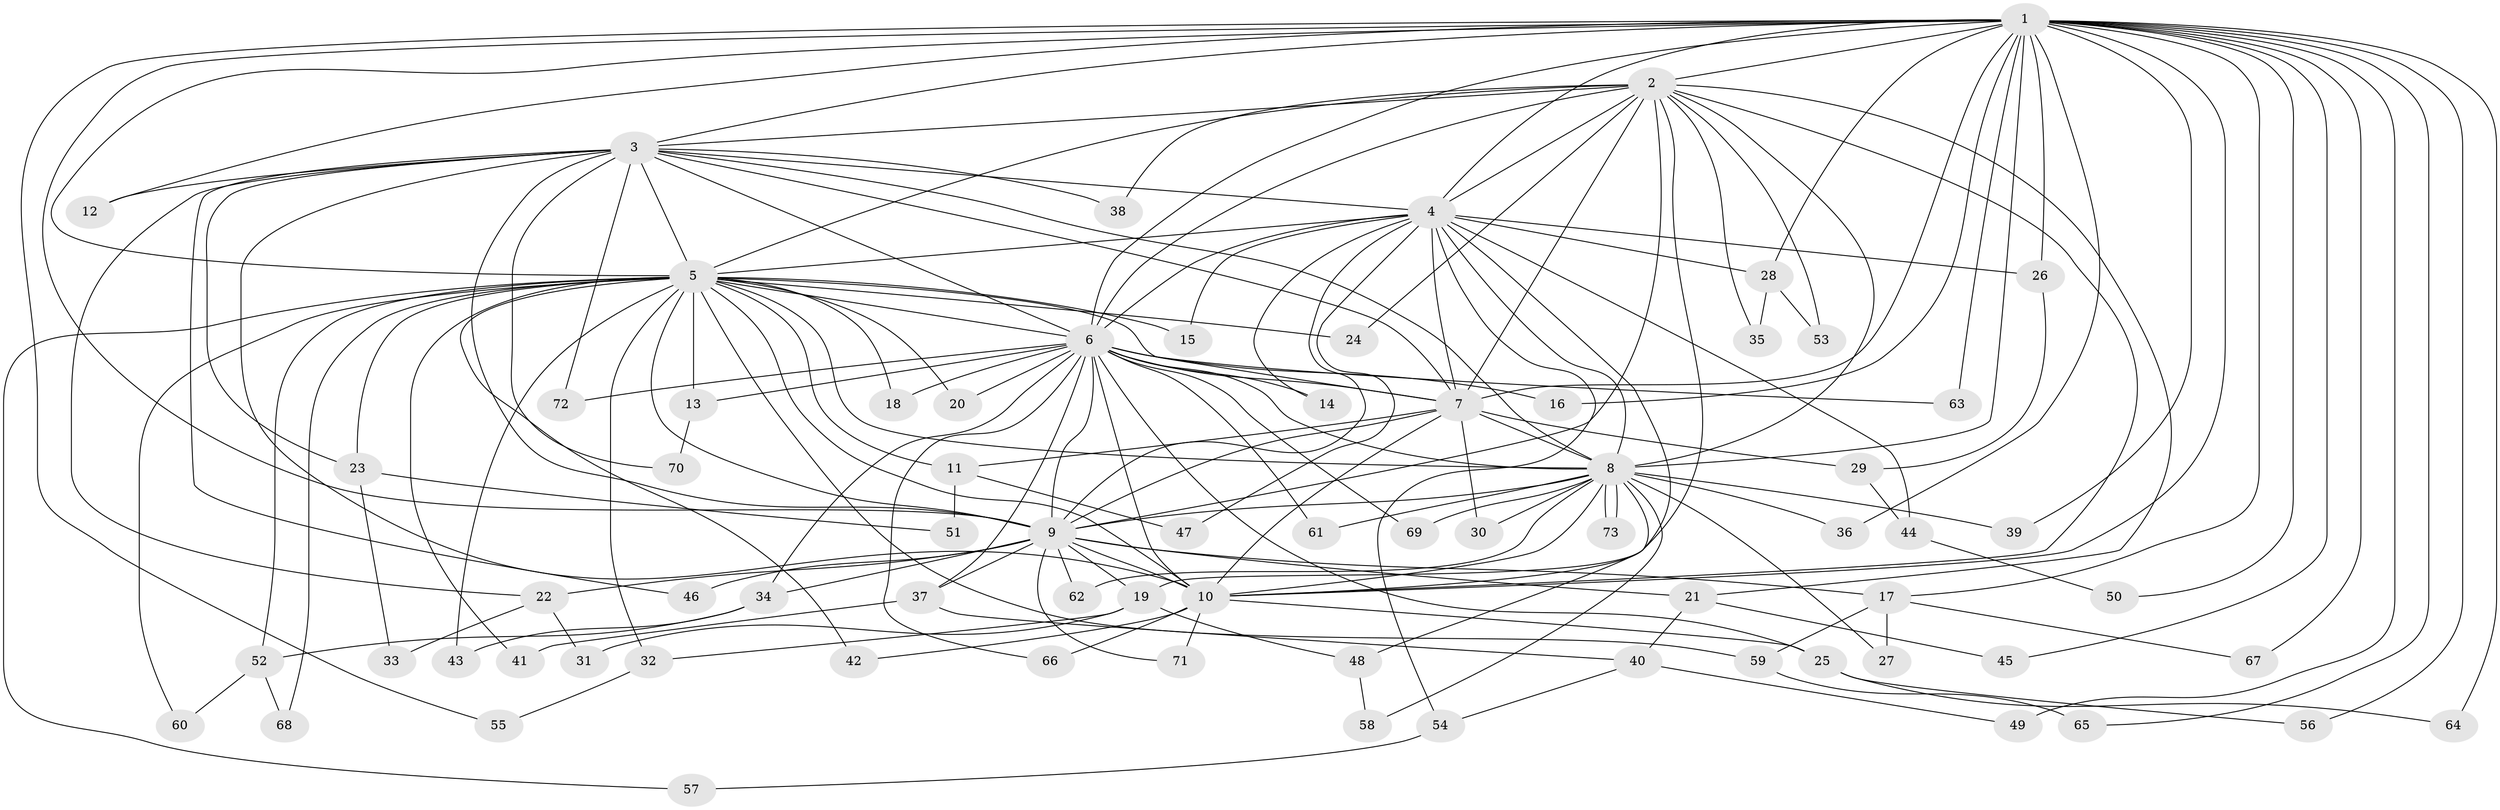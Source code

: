 // coarse degree distribution, {18: 0.034482758620689655, 12: 0.034482758620689655, 10: 0.06896551724137931, 14: 0.034482758620689655, 13: 0.06896551724137931, 16: 0.034482758620689655, 2: 0.4827586206896552, 4: 0.06896551724137931, 6: 0.034482758620689655, 3: 0.10344827586206896, 5: 0.034482758620689655}
// Generated by graph-tools (version 1.1) at 2025/17/03/04/25 18:17:33]
// undirected, 73 vertices, 171 edges
graph export_dot {
graph [start="1"]
  node [color=gray90,style=filled];
  1;
  2;
  3;
  4;
  5;
  6;
  7;
  8;
  9;
  10;
  11;
  12;
  13;
  14;
  15;
  16;
  17;
  18;
  19;
  20;
  21;
  22;
  23;
  24;
  25;
  26;
  27;
  28;
  29;
  30;
  31;
  32;
  33;
  34;
  35;
  36;
  37;
  38;
  39;
  40;
  41;
  42;
  43;
  44;
  45;
  46;
  47;
  48;
  49;
  50;
  51;
  52;
  53;
  54;
  55;
  56;
  57;
  58;
  59;
  60;
  61;
  62;
  63;
  64;
  65;
  66;
  67;
  68;
  69;
  70;
  71;
  72;
  73;
  1 -- 2;
  1 -- 3;
  1 -- 4;
  1 -- 5;
  1 -- 6;
  1 -- 7;
  1 -- 8;
  1 -- 9;
  1 -- 10;
  1 -- 12;
  1 -- 16;
  1 -- 17;
  1 -- 26;
  1 -- 28;
  1 -- 36;
  1 -- 39;
  1 -- 45;
  1 -- 49;
  1 -- 50;
  1 -- 55;
  1 -- 56;
  1 -- 63;
  1 -- 64;
  1 -- 65;
  1 -- 67;
  2 -- 3;
  2 -- 4;
  2 -- 5;
  2 -- 6;
  2 -- 7;
  2 -- 8;
  2 -- 9;
  2 -- 10;
  2 -- 19;
  2 -- 21;
  2 -- 24;
  2 -- 35;
  2 -- 38;
  2 -- 53;
  3 -- 4;
  3 -- 5;
  3 -- 6;
  3 -- 7;
  3 -- 8;
  3 -- 9;
  3 -- 10;
  3 -- 12;
  3 -- 22;
  3 -- 23;
  3 -- 38;
  3 -- 46;
  3 -- 70;
  3 -- 72;
  4 -- 5;
  4 -- 6;
  4 -- 7;
  4 -- 8;
  4 -- 9;
  4 -- 10;
  4 -- 14;
  4 -- 15;
  4 -- 26;
  4 -- 28;
  4 -- 44;
  4 -- 47;
  4 -- 54;
  5 -- 6;
  5 -- 7;
  5 -- 8;
  5 -- 9;
  5 -- 10;
  5 -- 11;
  5 -- 13;
  5 -- 15;
  5 -- 18;
  5 -- 20;
  5 -- 23;
  5 -- 24;
  5 -- 32;
  5 -- 41;
  5 -- 42;
  5 -- 43;
  5 -- 52;
  5 -- 57;
  5 -- 59;
  5 -- 60;
  5 -- 68;
  6 -- 7;
  6 -- 8;
  6 -- 9;
  6 -- 10;
  6 -- 13;
  6 -- 14;
  6 -- 16;
  6 -- 18;
  6 -- 20;
  6 -- 25;
  6 -- 34;
  6 -- 37;
  6 -- 61;
  6 -- 63;
  6 -- 66;
  6 -- 69;
  6 -- 72;
  7 -- 8;
  7 -- 9;
  7 -- 10;
  7 -- 11;
  7 -- 29;
  7 -- 30;
  8 -- 9;
  8 -- 10;
  8 -- 27;
  8 -- 30;
  8 -- 36;
  8 -- 39;
  8 -- 48;
  8 -- 58;
  8 -- 61;
  8 -- 62;
  8 -- 69;
  8 -- 73;
  8 -- 73;
  9 -- 10;
  9 -- 17;
  9 -- 19;
  9 -- 21;
  9 -- 22;
  9 -- 34;
  9 -- 37;
  9 -- 46;
  9 -- 62;
  9 -- 71;
  10 -- 25;
  10 -- 42;
  10 -- 66;
  10 -- 71;
  11 -- 47;
  11 -- 51;
  13 -- 70;
  17 -- 27;
  17 -- 59;
  17 -- 67;
  19 -- 31;
  19 -- 32;
  19 -- 48;
  21 -- 40;
  21 -- 45;
  22 -- 31;
  22 -- 33;
  23 -- 33;
  23 -- 51;
  25 -- 56;
  25 -- 64;
  26 -- 29;
  28 -- 35;
  28 -- 53;
  29 -- 44;
  32 -- 55;
  34 -- 43;
  34 -- 52;
  37 -- 40;
  37 -- 41;
  40 -- 49;
  40 -- 54;
  44 -- 50;
  48 -- 58;
  52 -- 60;
  52 -- 68;
  54 -- 57;
  59 -- 65;
}
